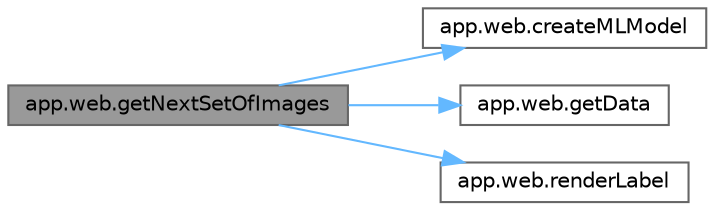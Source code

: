 digraph "app.web.getNextSetOfImages"
{
 // LATEX_PDF_SIZE
  bgcolor="transparent";
  edge [fontname=Helvetica,fontsize=10,labelfontname=Helvetica,labelfontsize=10];
  node [fontname=Helvetica,fontsize=10,shape=box,height=0.2,width=0.4];
  rankdir="LR";
  Node1 [id="Node000001",label="app.web.getNextSetOfImages",height=0.2,width=0.4,color="gray40", fillcolor="grey60", style="filled", fontcolor="black",tooltip=" "];
  Node1 -> Node2 [id="edge1_Node000001_Node000002",color="steelblue1",style="solid",tooltip=" "];
  Node2 [id="Node000002",label="app.web.createMLModel",height=0.2,width=0.4,color="grey40", fillcolor="white", style="filled",URL="$namespaceapp_1_1web.html#a8d5f3afc0153f3839cbaeb2db81589b9",tooltip=" "];
  Node1 -> Node3 [id="edge2_Node000001_Node000003",color="steelblue1",style="solid",tooltip=" "];
  Node3 [id="Node000003",label="app.web.getData",height=0.2,width=0.4,color="grey40", fillcolor="white", style="filled",URL="$namespaceapp_1_1web.html#a199f6c9e2cc0c03d395012d1726d1668",tooltip=" "];
  Node1 -> Node4 [id="edge3_Node000001_Node000004",color="steelblue1",style="solid",tooltip=" "];
  Node4 [id="Node000004",label="app.web.renderLabel",height=0.2,width=0.4,color="grey40", fillcolor="white", style="filled",URL="$namespaceapp_1_1web.html#a963fca4a6beae20493d5d9214bddec34",tooltip=" "];
}
